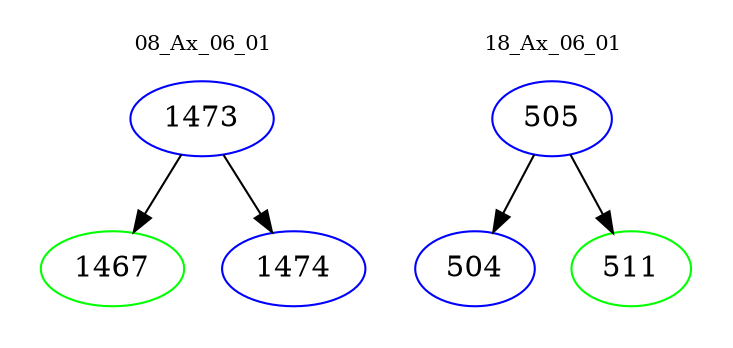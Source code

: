 digraph{
subgraph cluster_0 {
color = white
label = "08_Ax_06_01";
fontsize=10;
T0_1473 [label="1473", color="blue"]
T0_1473 -> T0_1467 [color="black"]
T0_1467 [label="1467", color="green"]
T0_1473 -> T0_1474 [color="black"]
T0_1474 [label="1474", color="blue"]
}
subgraph cluster_1 {
color = white
label = "18_Ax_06_01";
fontsize=10;
T1_505 [label="505", color="blue"]
T1_505 -> T1_504 [color="black"]
T1_504 [label="504", color="blue"]
T1_505 -> T1_511 [color="black"]
T1_511 [label="511", color="green"]
}
}
